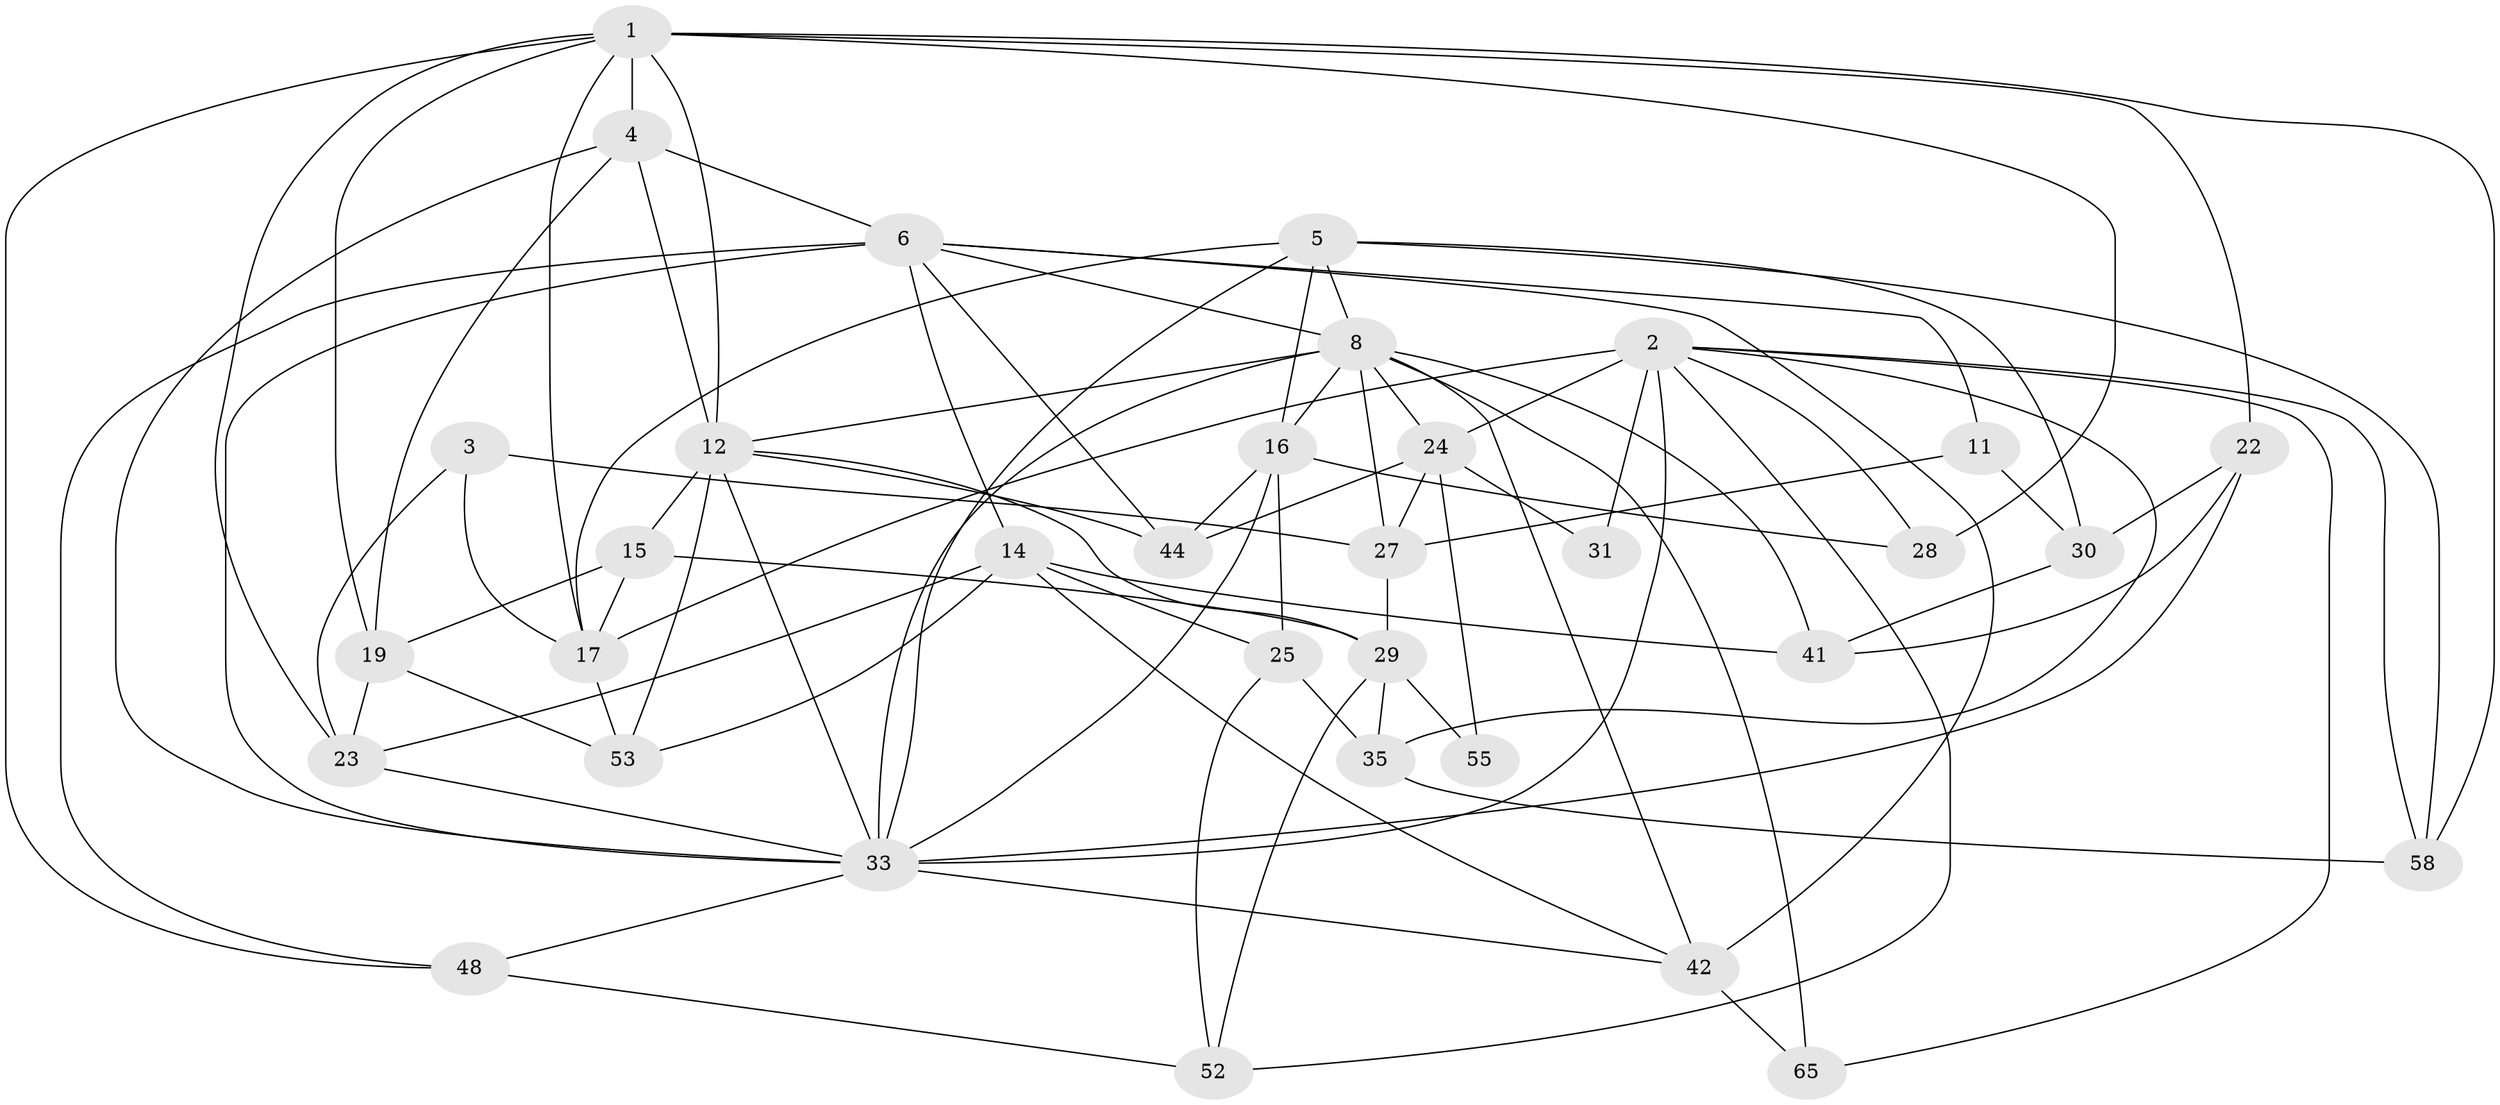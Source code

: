 // original degree distribution, {4: 1.0}
// Generated by graph-tools (version 1.1) at 2025/16/03/09/25 04:16:32]
// undirected, 34 vertices, 88 edges
graph export_dot {
graph [start="1"]
  node [color=gray90,style=filled];
  1 [super="+7"];
  2 [super="+9"];
  3;
  4 [super="+67"];
  5 [super="+59"];
  6 [super="+49+39"];
  8 [super="+18"];
  11;
  12 [super="+60+47"];
  14 [super="+61"];
  15;
  16 [super="+51"];
  17 [super="+36"];
  19 [super="+26"];
  22;
  23 [super="+66"];
  24 [super="+32+37"];
  25;
  27 [super="+57"];
  28;
  29 [super="+45"];
  30;
  31;
  33 [super="+50+68+54+38"];
  35;
  41;
  42 [super="+46"];
  44;
  48;
  52;
  53;
  55;
  58;
  65;
  1 -- 19 [weight=2];
  1 -- 28 [weight=2];
  1 -- 12;
  1 -- 4 [weight=2];
  1 -- 48;
  1 -- 17;
  1 -- 22;
  1 -- 23;
  1 -- 58;
  2 -- 31 [weight=3];
  2 -- 58;
  2 -- 65;
  2 -- 35;
  2 -- 17;
  2 -- 52;
  2 -- 24 [weight=2];
  2 -- 28;
  2 -- 33;
  3 -- 23 [weight=2];
  3 -- 27;
  3 -- 17;
  4 -- 19;
  4 -- 6;
  4 -- 33;
  4 -- 12;
  5 -- 16;
  5 -- 8;
  5 -- 17;
  5 -- 33;
  5 -- 58;
  5 -- 30;
  6 -- 48;
  6 -- 42;
  6 -- 11;
  6 -- 44;
  6 -- 14;
  6 -- 33;
  6 -- 8;
  8 -- 27;
  8 -- 16;
  8 -- 65;
  8 -- 33 [weight=2];
  8 -- 41;
  8 -- 42;
  8 -- 12;
  8 -- 24 [weight=2];
  11 -- 27 [weight=2];
  11 -- 30;
  12 -- 15;
  12 -- 53;
  12 -- 33;
  12 -- 44;
  12 -- 29;
  14 -- 25;
  14 -- 53;
  14 -- 41;
  14 -- 42;
  14 -- 23;
  15 -- 29;
  15 -- 17;
  15 -- 19;
  16 -- 28;
  16 -- 44;
  16 -- 25;
  16 -- 33;
  17 -- 53;
  19 -- 23;
  19 -- 53;
  22 -- 30;
  22 -- 41;
  22 -- 33;
  23 -- 33;
  24 -- 44;
  24 -- 55;
  24 -- 27;
  24 -- 31;
  25 -- 35;
  25 -- 52;
  27 -- 29;
  29 -- 55 [weight=3];
  29 -- 35;
  29 -- 52;
  30 -- 41;
  33 -- 42;
  33 -- 48;
  35 -- 58;
  42 -- 65 [weight=2];
  48 -- 52;
}
